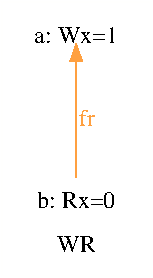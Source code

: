 #FIG 3.2
# Generated by graphviz version 2.36.0 (20140111.2315)
# Title: G
# Pages: 1
Portrait
Center
Inches
Letter
100.00
Single
-2
1200 2
0 32 #d3d3d3
0 33 #ffa040
0 34 #fffffe
2 3 0 1 34 7 2 0 20 0.0 0 0 0 0 0 5
 0 2060 0 0 1120 0 1120 2060 0 2060
4 1 0 2 0 -1 12.0 0.0000 6 0.0 0.0 560 1880 WR\001
# eiid0
4 1 0 1 0 0 12.0 0.0000 6 0.0 0.0 560 310 a: Wx=1\001
# eiid1
4 1 0 1 0 0 12.0 0.0000 6 0.0 0.0 560 1550 b: Rx=0\001
# eiid0->eiid1
3 4 0 1 33 0 0 0 -1 0.0 0 0 0 7
  560 449 560 591 560 748 560 910 560 1066 560 1205 560 1318
 0 1 1 1 1 1 0
2 3 0 1 33 33 0 0 20 0.0 0 0 0 0 0 4
 518 442 560 322 602 442 518 442
4 1 33 0 0 0 12.0 0.0000 6 0.0 0.0 640 930 fr\001
# end of FIG file
